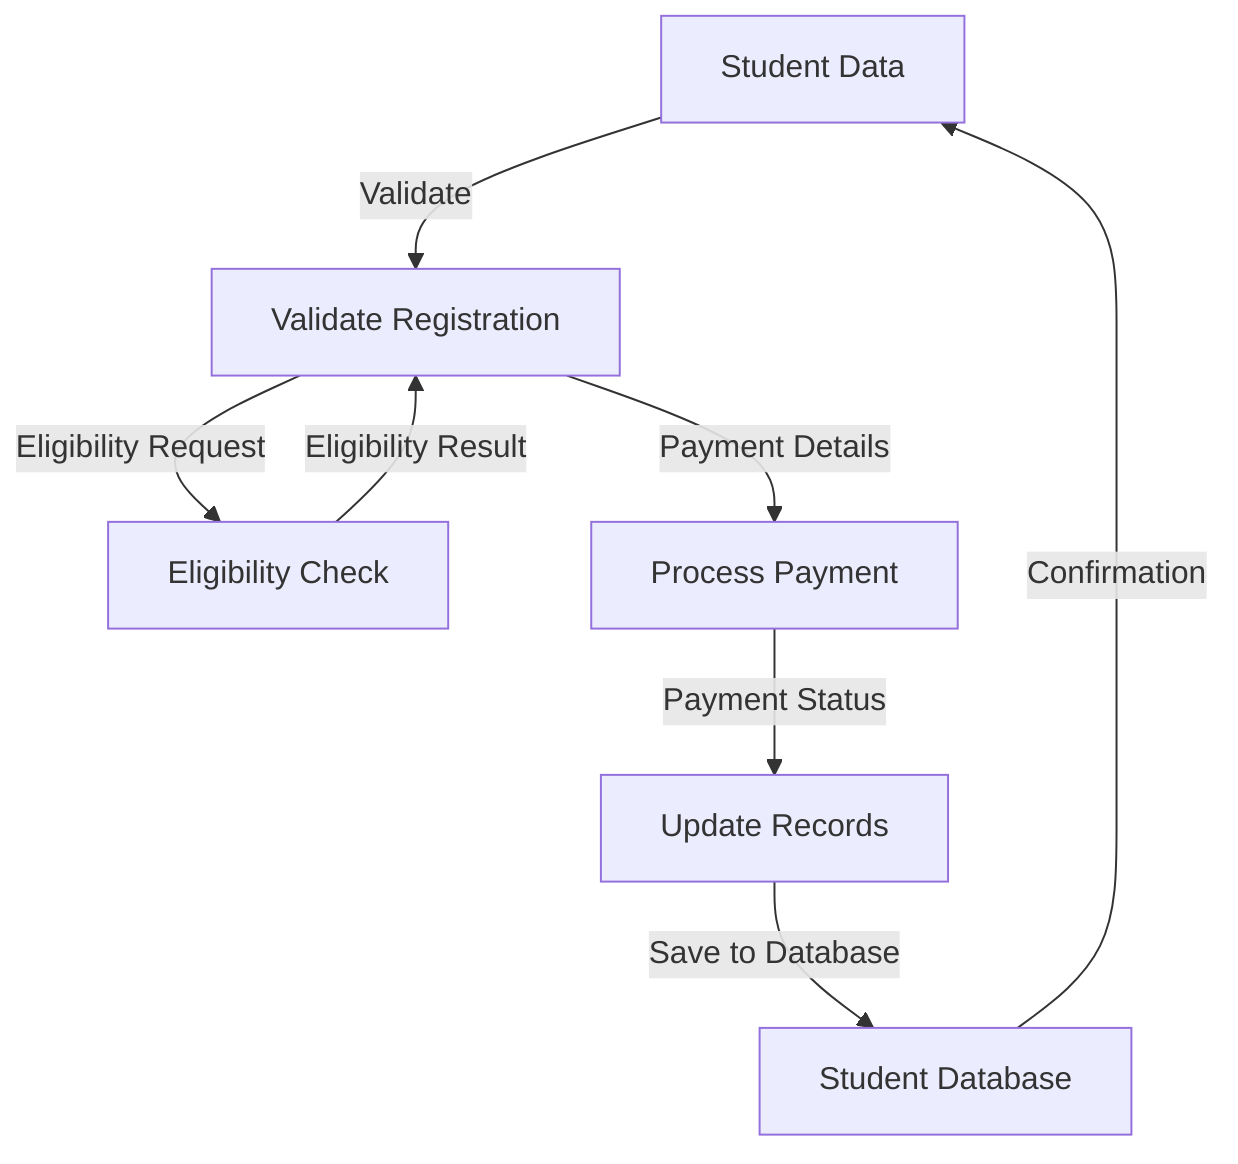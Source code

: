 flowchart TD
    %% Registration Process Breakdown
    A[Student Data] -->|Validate| B[Validate Registration]
    B -->|Eligibility Request| C[Eligibility Check]
    C -->|Eligibility Result| B
    B -->|Payment Details| D[Process Payment]
    D -->|Payment Status| E[Update Records]
    E -->|Save to Database| F[Student Database]

    %% Outputs
    F -->|Confirmation| A[Student Data]